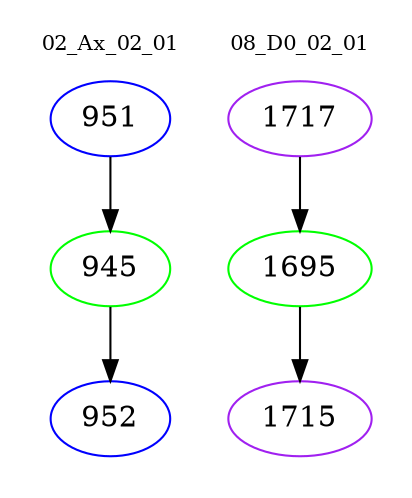 digraph{
subgraph cluster_0 {
color = white
label = "02_Ax_02_01";
fontsize=10;
T0_951 [label="951", color="blue"]
T0_951 -> T0_945 [color="black"]
T0_945 [label="945", color="green"]
T0_945 -> T0_952 [color="black"]
T0_952 [label="952", color="blue"]
}
subgraph cluster_1 {
color = white
label = "08_D0_02_01";
fontsize=10;
T1_1717 [label="1717", color="purple"]
T1_1717 -> T1_1695 [color="black"]
T1_1695 [label="1695", color="green"]
T1_1695 -> T1_1715 [color="black"]
T1_1715 [label="1715", color="purple"]
}
}
